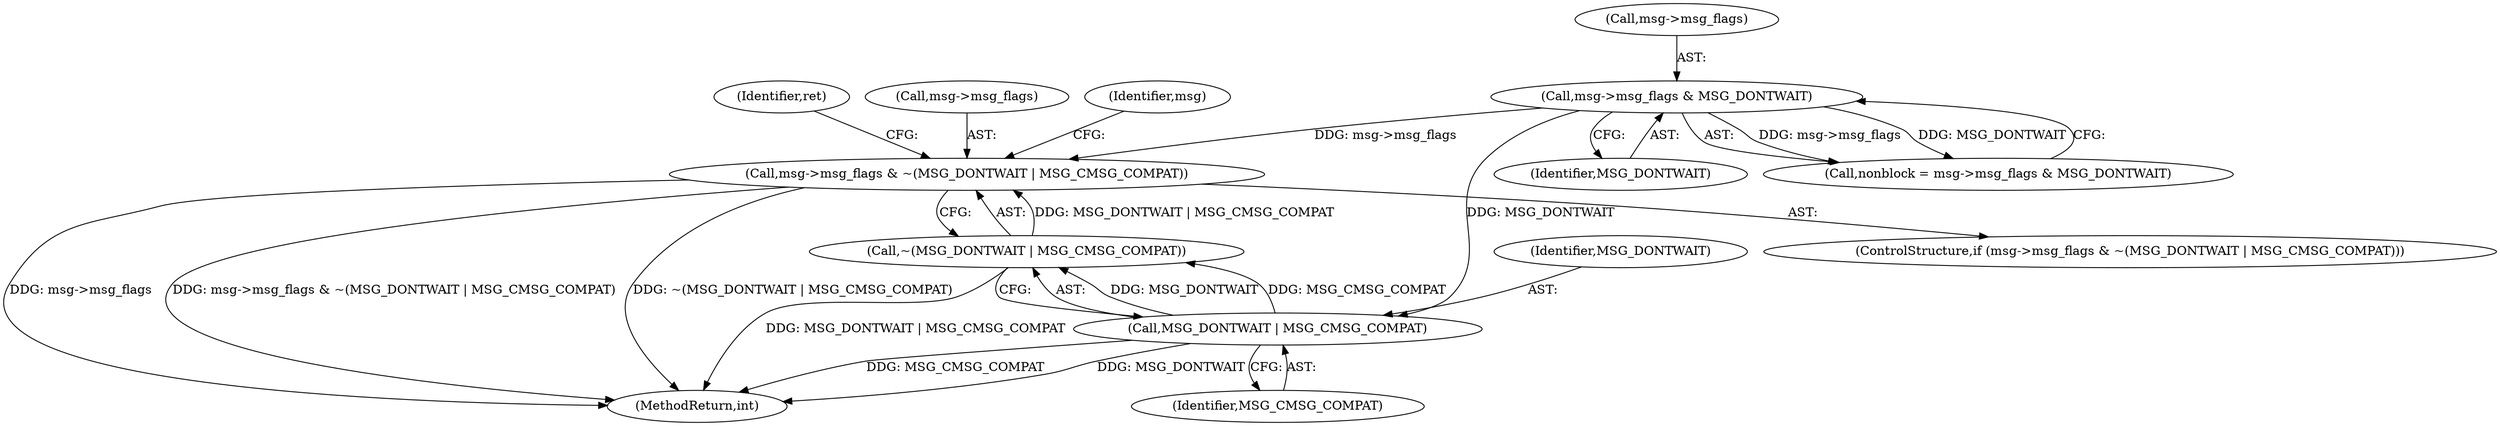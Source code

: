 digraph "0_linux_8c7188b23474cca017b3ef354c4a58456f68303a_0@pointer" {
"1000161" [label="(Call,msg->msg_flags & ~(MSG_DONTWAIT | MSG_CMSG_COMPAT))"];
"1000149" [label="(Call,msg->msg_flags & MSG_DONTWAIT)"];
"1000165" [label="(Call,~(MSG_DONTWAIT | MSG_CMSG_COMPAT))"];
"1000166" [label="(Call,MSG_DONTWAIT | MSG_CMSG_COMPAT)"];
"1000153" [label="(Identifier,MSG_DONTWAIT)"];
"1000166" [label="(Call,MSG_DONTWAIT | MSG_CMSG_COMPAT)"];
"1000564" [label="(MethodReturn,int)"];
"1000171" [label="(Identifier,ret)"];
"1000162" [label="(Call,msg->msg_flags)"];
"1000165" [label="(Call,~(MSG_DONTWAIT | MSG_CMSG_COMPAT))"];
"1000150" [label="(Call,msg->msg_flags)"];
"1000168" [label="(Identifier,MSG_CMSG_COMPAT)"];
"1000161" [label="(Call,msg->msg_flags & ~(MSG_DONTWAIT | MSG_CMSG_COMPAT))"];
"1000177" [label="(Identifier,msg)"];
"1000149" [label="(Call,msg->msg_flags & MSG_DONTWAIT)"];
"1000160" [label="(ControlStructure,if (msg->msg_flags & ~(MSG_DONTWAIT | MSG_CMSG_COMPAT)))"];
"1000147" [label="(Call,nonblock = msg->msg_flags & MSG_DONTWAIT)"];
"1000167" [label="(Identifier,MSG_DONTWAIT)"];
"1000161" -> "1000160"  [label="AST: "];
"1000161" -> "1000165"  [label="CFG: "];
"1000162" -> "1000161"  [label="AST: "];
"1000165" -> "1000161"  [label="AST: "];
"1000171" -> "1000161"  [label="CFG: "];
"1000177" -> "1000161"  [label="CFG: "];
"1000161" -> "1000564"  [label="DDG: msg->msg_flags"];
"1000161" -> "1000564"  [label="DDG: msg->msg_flags & ~(MSG_DONTWAIT | MSG_CMSG_COMPAT)"];
"1000161" -> "1000564"  [label="DDG: ~(MSG_DONTWAIT | MSG_CMSG_COMPAT)"];
"1000149" -> "1000161"  [label="DDG: msg->msg_flags"];
"1000165" -> "1000161"  [label="DDG: MSG_DONTWAIT | MSG_CMSG_COMPAT"];
"1000149" -> "1000147"  [label="AST: "];
"1000149" -> "1000153"  [label="CFG: "];
"1000150" -> "1000149"  [label="AST: "];
"1000153" -> "1000149"  [label="AST: "];
"1000147" -> "1000149"  [label="CFG: "];
"1000149" -> "1000147"  [label="DDG: msg->msg_flags"];
"1000149" -> "1000147"  [label="DDG: MSG_DONTWAIT"];
"1000149" -> "1000166"  [label="DDG: MSG_DONTWAIT"];
"1000165" -> "1000166"  [label="CFG: "];
"1000166" -> "1000165"  [label="AST: "];
"1000165" -> "1000564"  [label="DDG: MSG_DONTWAIT | MSG_CMSG_COMPAT"];
"1000166" -> "1000165"  [label="DDG: MSG_DONTWAIT"];
"1000166" -> "1000165"  [label="DDG: MSG_CMSG_COMPAT"];
"1000166" -> "1000168"  [label="CFG: "];
"1000167" -> "1000166"  [label="AST: "];
"1000168" -> "1000166"  [label="AST: "];
"1000166" -> "1000564"  [label="DDG: MSG_CMSG_COMPAT"];
"1000166" -> "1000564"  [label="DDG: MSG_DONTWAIT"];
}
